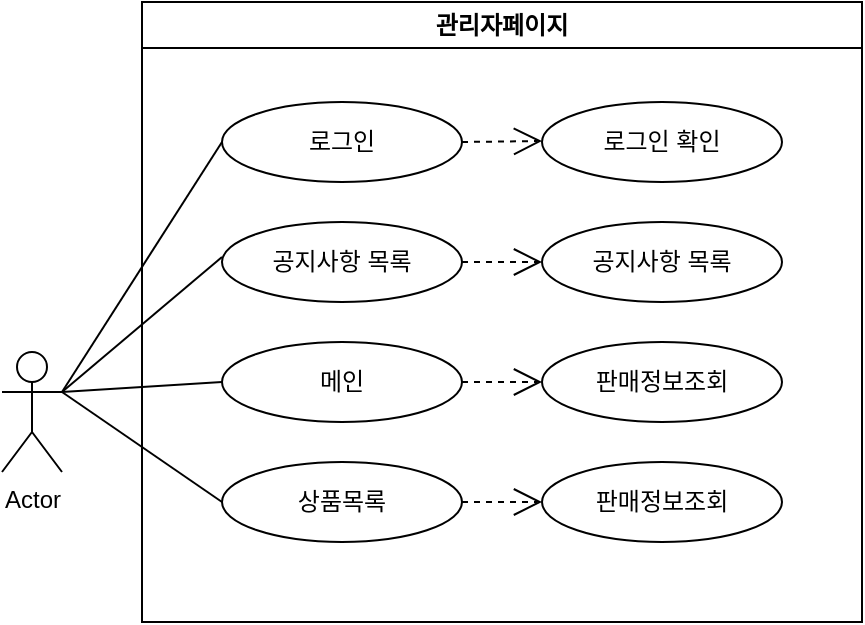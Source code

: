 <mxfile version="21.6.9" type="github">
  <diagram name="페이지-1" id="2IrRecfDAnbpBcJcJWYg">
    <mxGraphModel dx="1221" dy="745" grid="1" gridSize="10" guides="1" tooltips="1" connect="1" arrows="1" fold="1" page="1" pageScale="1" pageWidth="827" pageHeight="1169" math="0" shadow="0">
      <root>
        <mxCell id="0" />
        <mxCell id="1" parent="0" />
        <mxCell id="sZxDRNQJro5fTzlpbOL2-1" value="Actor" style="shape=umlActor;verticalLabelPosition=bottom;verticalAlign=top;html=1;outlineConnect=0;" vertex="1" parent="1">
          <mxGeometry x="50" y="405" width="30" height="60" as="geometry" />
        </mxCell>
        <mxCell id="sZxDRNQJro5fTzlpbOL2-3" value="관리자페이지" style="swimlane;whiteSpace=wrap;html=1;" vertex="1" parent="1">
          <mxGeometry x="120" y="230" width="360" height="310" as="geometry" />
        </mxCell>
        <mxCell id="sZxDRNQJro5fTzlpbOL2-4" value="로그인" style="ellipse;whiteSpace=wrap;html=1;" vertex="1" parent="sZxDRNQJro5fTzlpbOL2-3">
          <mxGeometry x="40" y="50" width="120" height="40" as="geometry" />
        </mxCell>
        <mxCell id="sZxDRNQJro5fTzlpbOL2-5" value="공지사항 목록" style="ellipse;whiteSpace=wrap;html=1;" vertex="1" parent="sZxDRNQJro5fTzlpbOL2-3">
          <mxGeometry x="40" y="110" width="120" height="40" as="geometry" />
        </mxCell>
        <mxCell id="sZxDRNQJro5fTzlpbOL2-6" value="메인" style="ellipse;whiteSpace=wrap;html=1;" vertex="1" parent="sZxDRNQJro5fTzlpbOL2-3">
          <mxGeometry x="40" y="170" width="120" height="40" as="geometry" />
        </mxCell>
        <mxCell id="sZxDRNQJro5fTzlpbOL2-9" value="상품목록" style="ellipse;whiteSpace=wrap;html=1;" vertex="1" parent="sZxDRNQJro5fTzlpbOL2-3">
          <mxGeometry x="40" y="230" width="120" height="40" as="geometry" />
        </mxCell>
        <mxCell id="sZxDRNQJro5fTzlpbOL2-11" value="" style="endArrow=none;html=1;rounded=0;entryX=0;entryY=0.5;entryDx=0;entryDy=0;fontStyle=1;exitX=1;exitY=0.333;exitDx=0;exitDy=0;exitPerimeter=0;" edge="1" parent="sZxDRNQJro5fTzlpbOL2-3" source="sZxDRNQJro5fTzlpbOL2-1">
          <mxGeometry width="50" height="50" relative="1" as="geometry">
            <mxPoint x="-40" y="190" as="sourcePoint" />
            <mxPoint x="40" y="127.5" as="targetPoint" />
          </mxGeometry>
        </mxCell>
        <mxCell id="sZxDRNQJro5fTzlpbOL2-17" value="" style="endArrow=none;html=1;rounded=0;exitX=1;exitY=0.333;exitDx=0;exitDy=0;exitPerimeter=0;" edge="1" parent="sZxDRNQJro5fTzlpbOL2-3" source="sZxDRNQJro5fTzlpbOL2-1">
          <mxGeometry width="50" height="50" relative="1" as="geometry">
            <mxPoint x="-10" y="300" as="sourcePoint" />
            <mxPoint x="40" y="250" as="targetPoint" />
          </mxGeometry>
        </mxCell>
        <mxCell id="sZxDRNQJro5fTzlpbOL2-18" value="공지사항 목록" style="ellipse;whiteSpace=wrap;html=1;" vertex="1" parent="sZxDRNQJro5fTzlpbOL2-3">
          <mxGeometry x="200" y="110" width="120" height="40" as="geometry" />
        </mxCell>
        <mxCell id="sZxDRNQJro5fTzlpbOL2-19" value="판매정보조회" style="ellipse;whiteSpace=wrap;html=1;" vertex="1" parent="sZxDRNQJro5fTzlpbOL2-3">
          <mxGeometry x="200" y="170" width="120" height="40" as="geometry" />
        </mxCell>
        <mxCell id="sZxDRNQJro5fTzlpbOL2-20" value="판매정보조회" style="ellipse;whiteSpace=wrap;html=1;" vertex="1" parent="sZxDRNQJro5fTzlpbOL2-3">
          <mxGeometry x="200" y="230" width="120" height="40" as="geometry" />
        </mxCell>
        <mxCell id="sZxDRNQJro5fTzlpbOL2-21" value="로그인 확인" style="ellipse;whiteSpace=wrap;html=1;" vertex="1" parent="sZxDRNQJro5fTzlpbOL2-3">
          <mxGeometry x="200" y="50" width="120" height="40" as="geometry" />
        </mxCell>
        <mxCell id="sZxDRNQJro5fTzlpbOL2-22" value="" style="endArrow=open;endSize=12;dashed=1;html=1;rounded=0;" edge="1" parent="sZxDRNQJro5fTzlpbOL2-3">
          <mxGeometry width="160" relative="1" as="geometry">
            <mxPoint x="160" y="70" as="sourcePoint" />
            <mxPoint x="200" y="69.5" as="targetPoint" />
          </mxGeometry>
        </mxCell>
        <mxCell id="sZxDRNQJro5fTzlpbOL2-25" value="" style="endArrow=open;endSize=12;dashed=1;html=1;rounded=0;entryX=0;entryY=0.5;entryDx=0;entryDy=0;exitX=1;exitY=0.5;exitDx=0;exitDy=0;" edge="1" parent="sZxDRNQJro5fTzlpbOL2-3" source="sZxDRNQJro5fTzlpbOL2-5" target="sZxDRNQJro5fTzlpbOL2-18">
          <mxGeometry width="160" relative="1" as="geometry">
            <mxPoint x="170" y="80" as="sourcePoint" />
            <mxPoint x="210" y="79.5" as="targetPoint" />
          </mxGeometry>
        </mxCell>
        <mxCell id="sZxDRNQJro5fTzlpbOL2-26" value="" style="endArrow=open;endSize=12;dashed=1;html=1;rounded=0;entryX=0;entryY=0.5;entryDx=0;entryDy=0;exitX=1;exitY=0.5;exitDx=0;exitDy=0;" edge="1" parent="sZxDRNQJro5fTzlpbOL2-3" source="sZxDRNQJro5fTzlpbOL2-6" target="sZxDRNQJro5fTzlpbOL2-19">
          <mxGeometry width="160" relative="1" as="geometry">
            <mxPoint x="170" y="140" as="sourcePoint" />
            <mxPoint x="210" y="140" as="targetPoint" />
          </mxGeometry>
        </mxCell>
        <mxCell id="sZxDRNQJro5fTzlpbOL2-27" value="" style="endArrow=open;endSize=12;dashed=1;html=1;rounded=0;entryX=0;entryY=0.5;entryDx=0;entryDy=0;exitX=1;exitY=0.5;exitDx=0;exitDy=0;" edge="1" parent="sZxDRNQJro5fTzlpbOL2-3" source="sZxDRNQJro5fTzlpbOL2-9" target="sZxDRNQJro5fTzlpbOL2-20">
          <mxGeometry width="160" relative="1" as="geometry">
            <mxPoint x="170" y="200" as="sourcePoint" />
            <mxPoint x="210" y="200" as="targetPoint" />
          </mxGeometry>
        </mxCell>
        <mxCell id="sZxDRNQJro5fTzlpbOL2-10" value="" style="endArrow=none;html=1;rounded=0;entryX=0;entryY=0.5;entryDx=0;entryDy=0;exitX=1;exitY=0.333;exitDx=0;exitDy=0;exitPerimeter=0;" edge="1" parent="1" source="sZxDRNQJro5fTzlpbOL2-1" target="sZxDRNQJro5fTzlpbOL2-4">
          <mxGeometry width="50" height="50" relative="1" as="geometry">
            <mxPoint x="130" y="410" as="sourcePoint" />
            <mxPoint x="180" y="360" as="targetPoint" />
          </mxGeometry>
        </mxCell>
        <mxCell id="sZxDRNQJro5fTzlpbOL2-12" value="" style="endArrow=none;html=1;rounded=0;entryX=0;entryY=0.5;entryDx=0;entryDy=0;exitX=1;exitY=0.333;exitDx=0;exitDy=0;exitPerimeter=0;" edge="1" parent="1" source="sZxDRNQJro5fTzlpbOL2-1">
          <mxGeometry width="50" height="50" relative="1" as="geometry">
            <mxPoint x="90" y="420" as="sourcePoint" />
            <mxPoint x="160" y="420" as="targetPoint" />
          </mxGeometry>
        </mxCell>
      </root>
    </mxGraphModel>
  </diagram>
</mxfile>
